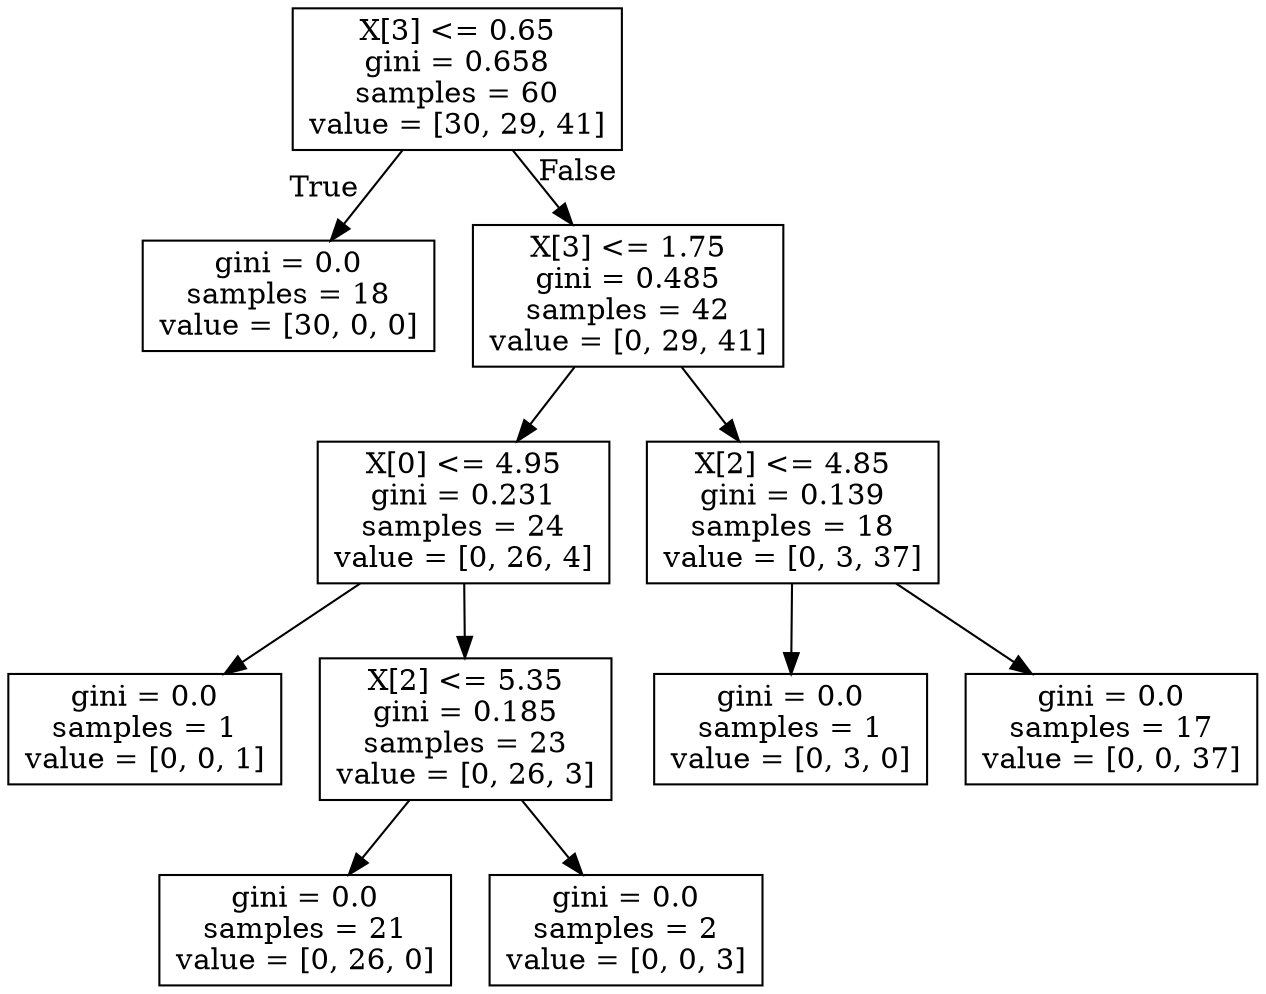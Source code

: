 digraph Tree {
node [shape=box] ;
0 [label="X[3] <= 0.65\ngini = 0.658\nsamples = 60\nvalue = [30, 29, 41]"] ;
1 [label="gini = 0.0\nsamples = 18\nvalue = [30, 0, 0]"] ;
0 -> 1 [labeldistance=2.5, labelangle=45, headlabel="True"] ;
2 [label="X[3] <= 1.75\ngini = 0.485\nsamples = 42\nvalue = [0, 29, 41]"] ;
0 -> 2 [labeldistance=2.5, labelangle=-45, headlabel="False"] ;
3 [label="X[0] <= 4.95\ngini = 0.231\nsamples = 24\nvalue = [0, 26, 4]"] ;
2 -> 3 ;
4 [label="gini = 0.0\nsamples = 1\nvalue = [0, 0, 1]"] ;
3 -> 4 ;
5 [label="X[2] <= 5.35\ngini = 0.185\nsamples = 23\nvalue = [0, 26, 3]"] ;
3 -> 5 ;
6 [label="gini = 0.0\nsamples = 21\nvalue = [0, 26, 0]"] ;
5 -> 6 ;
7 [label="gini = 0.0\nsamples = 2\nvalue = [0, 0, 3]"] ;
5 -> 7 ;
8 [label="X[2] <= 4.85\ngini = 0.139\nsamples = 18\nvalue = [0, 3, 37]"] ;
2 -> 8 ;
9 [label="gini = 0.0\nsamples = 1\nvalue = [0, 3, 0]"] ;
8 -> 9 ;
10 [label="gini = 0.0\nsamples = 17\nvalue = [0, 0, 37]"] ;
8 -> 10 ;
}